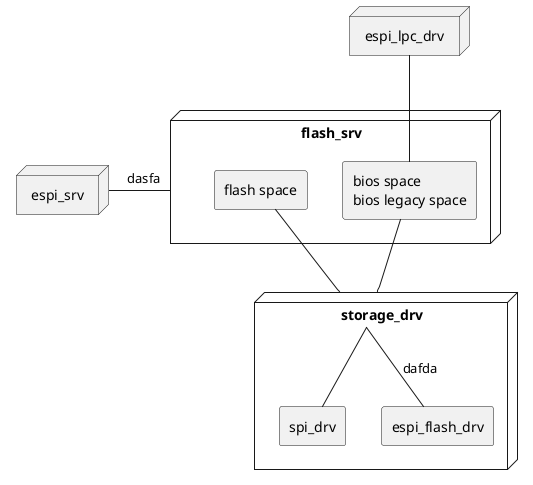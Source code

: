 @startuml
skinparam componentStyle rectangle


node flash_srv {
    [flash space]
    [bios space\nbios legacy space]
}

node espi_srv {

}

node espi_lpc_drv {

}

node storage_drv {
    [spi_drv]
    [espi_flash_drv]
}

[flash space] -- storage_drv
storage_drv -- espi_flash_drv : dafda
storage_drv -- spi_drv
[bios space\nbios legacy space] -up- espi_lpc_drv
[bios space\nbios legacy space] -- storage_drv
flash_srv -left- espi_srv : dasfa
@enduml

@startuml
skinparam componentStyle rectangle


node flash_srv {
    [flash space]
    [bios space\nbios legacy space]
}

node storage_drv {
    
    saf --[spi_drv]
    saf -- [espi_flash_drv]
}

[flash space] -- saf

[bios space\nbios legacy space] -- saf
@enduml

@startuml
skinparam componentStyle rectangle

rectangle storage_drv {
    [spi_drv]
    [espi_flash_drv]
}

rectangle flash_srv {
    [flash space]
    [BIOS space\nLEGACY BIOS space]
}


flash_srv -- storage_drv

@enduml

@startuml
title BBS=0
skinparam componentStyle rectangle
[flash service] -- [storage_flash dirver] : FLASH space,\nBIOS space,\nlegacy BIOS space\n initiated FLASH operations
[storage_flash dirver] -- [spi_flash driver] : direct mode
[storage_flash dirver] -- [espi_flash driver] : eDAF mode

@enduml

@startuml
title BBS=1
skinparam componentStyle rectangle
[espi service] - [flash service] : espi register\nupdates
[flash service] -- [storage_flash dirver] : FLASH space\ninitiated operations
[flash service] -- [espi_lpc driver] : BIOS space,\nlegacy BIOS space\ninitiated operations

[storage_flash dirver] -- [spi_flash driver] : direct mode
[storage_flash dirver] -- [espi_flash driver] : eDAF mode

@enduml

@startuml
title modules communication
skinparam componentStyle rectangle
[espi service] .left. [flash service] : some BBS=1 \nrelated registers
[espi service] -- [espi driver\n(LPC,VW)]
[espi service] -- [acpi io service]
[espi service] -- [vdm service]
[espi service] -- [vgpio service]

@enduml